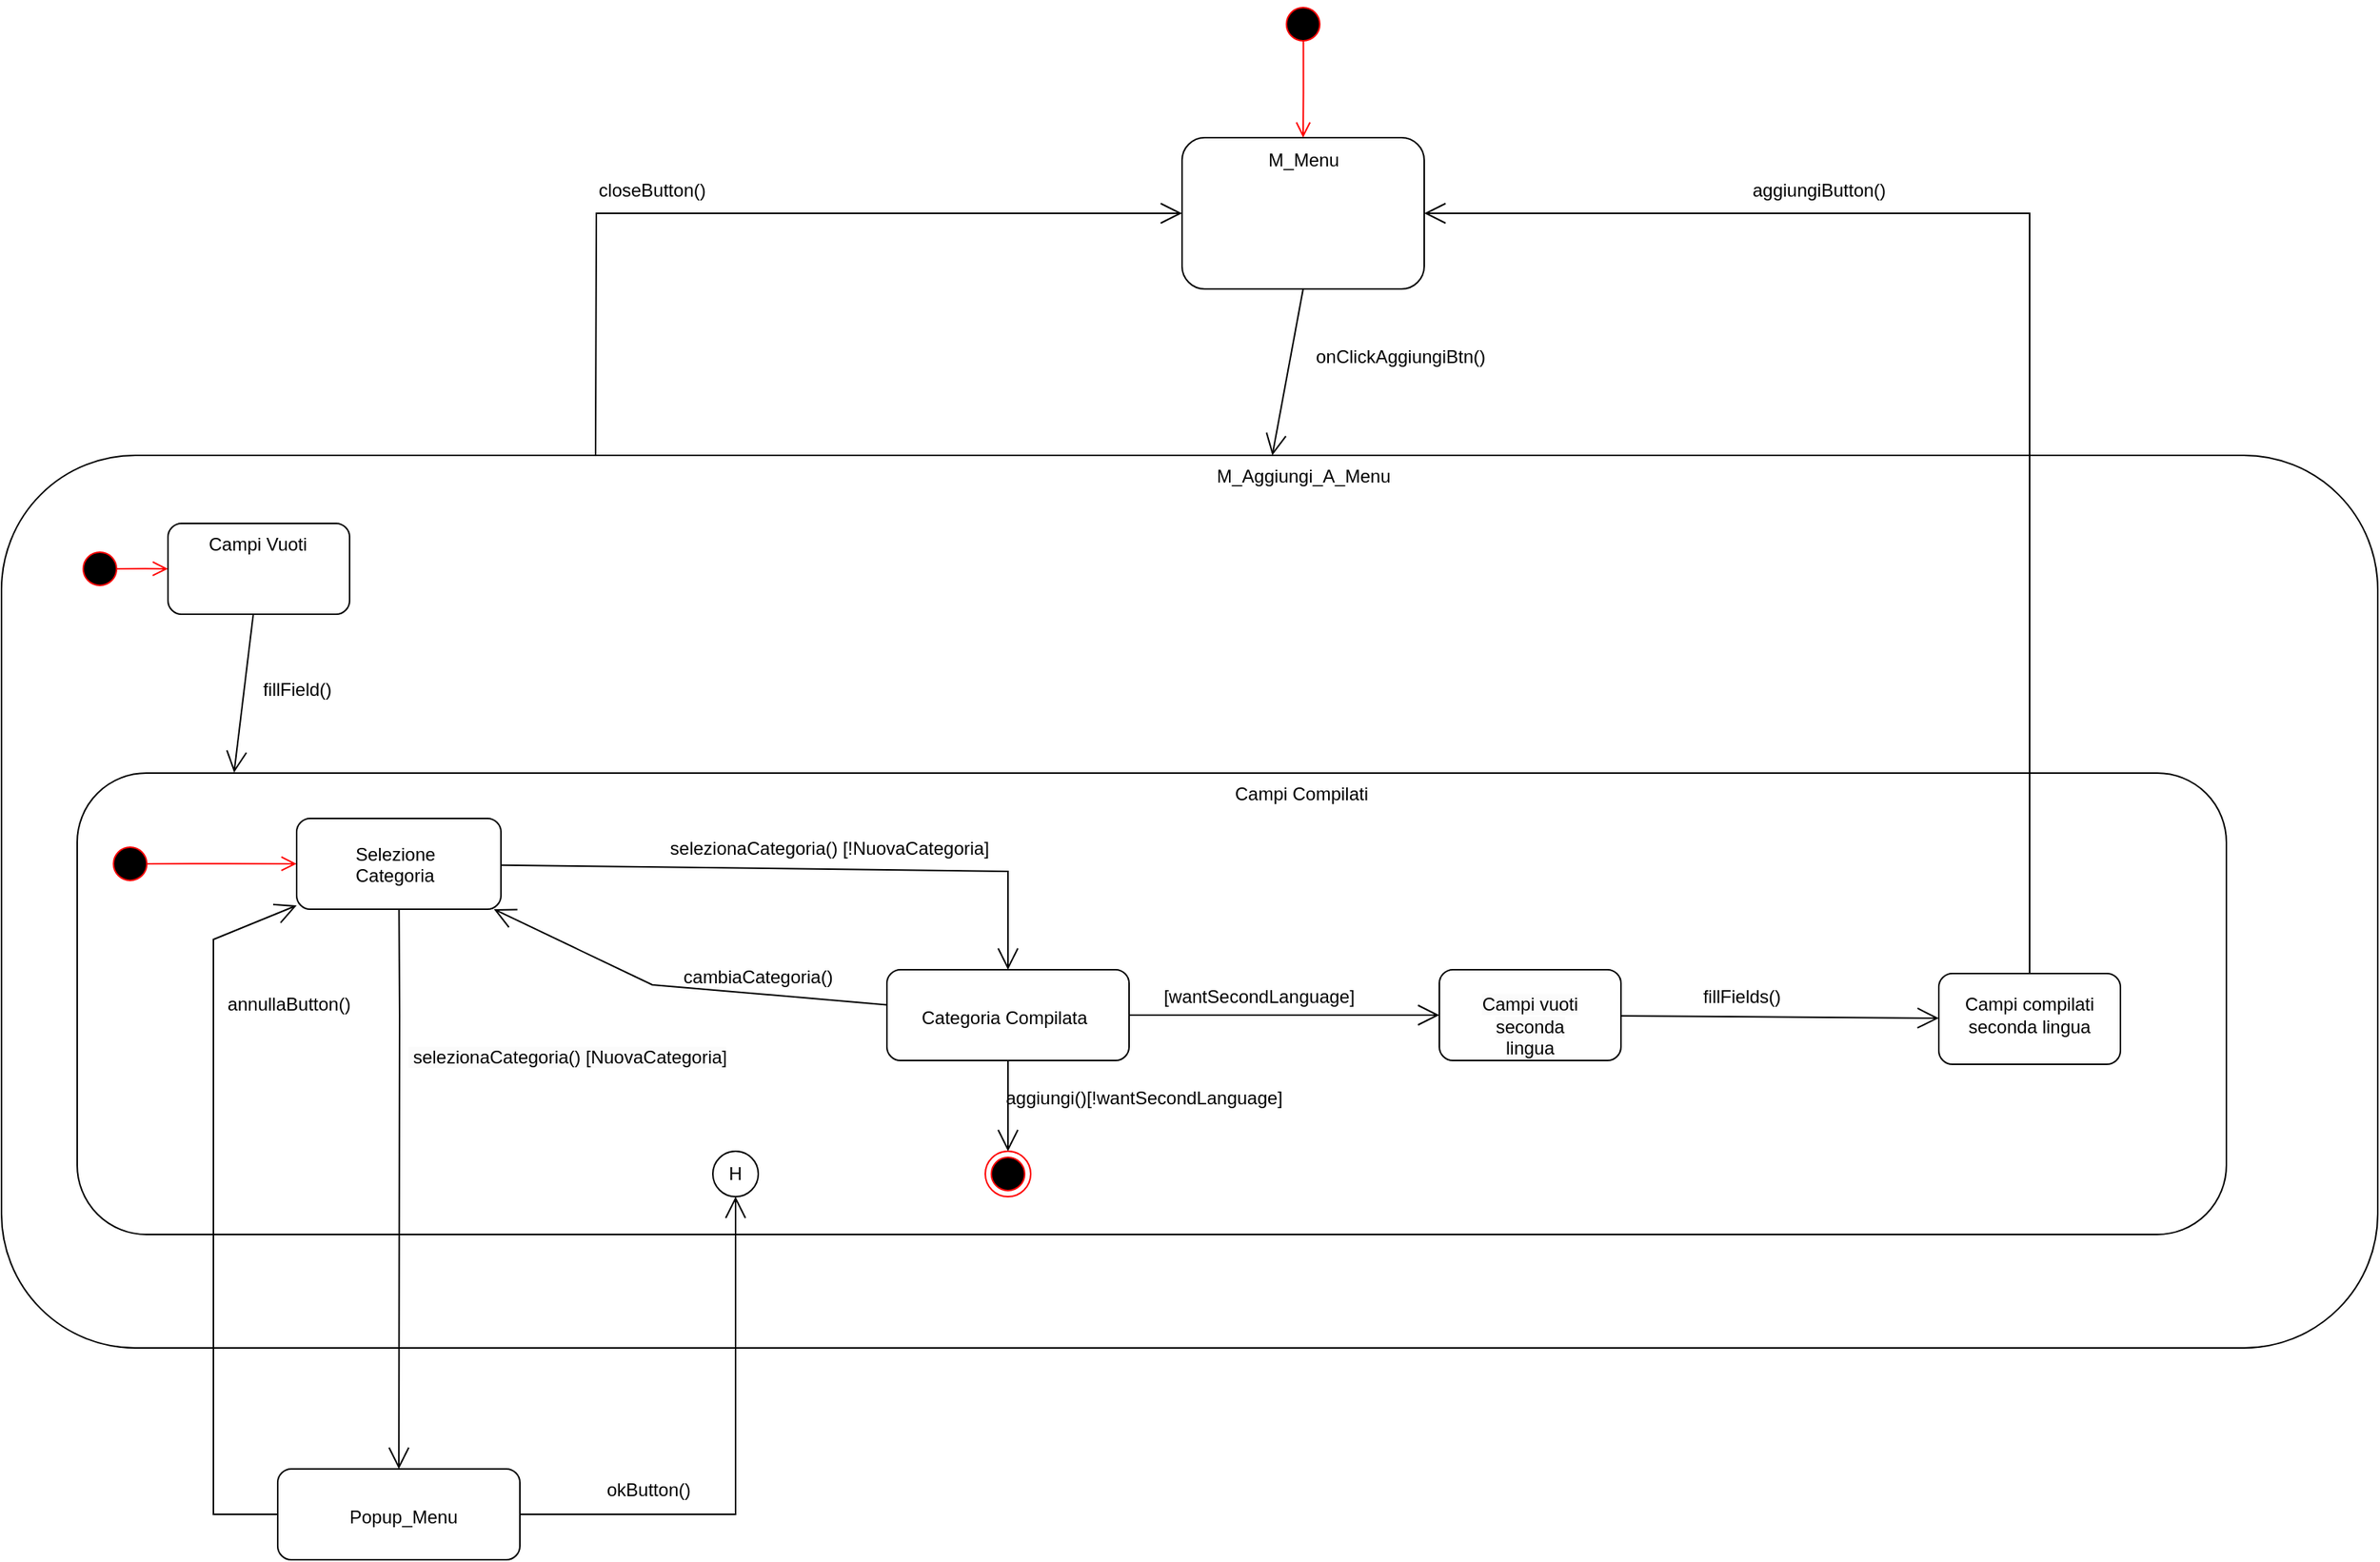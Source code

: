 <mxfile version="20.7.4" type="device"><diagram id="At-m7htaMehNILieMe4Q" name="Pagina-1"><mxGraphModel dx="2291" dy="1205" grid="1" gridSize="10" guides="1" tooltips="1" connect="1" arrows="1" fold="1" page="1" pageScale="1" pageWidth="827" pageHeight="1169" math="0" shadow="0"><root><mxCell id="0"/><mxCell id="1" parent="0"/><mxCell id="PaDlwIVz9Z597a_mAp_e-3" value="" style="rounded=1;whiteSpace=wrap;html=1;" parent="1" vertex="1"><mxGeometry x="40" y="340" width="1570" height="590" as="geometry"/></mxCell><mxCell id="PaDlwIVz9Z597a_mAp_e-1" value="" style="rounded=1;whiteSpace=wrap;html=1;" parent="1" vertex="1"><mxGeometry x="820" y="130" width="160" height="100" as="geometry"/></mxCell><mxCell id="PaDlwIVz9Z597a_mAp_e-2" value="&lt;span style=&quot;&quot;&gt;M_Menu&lt;/span&gt;" style="text;html=1;align=center;verticalAlign=middle;resizable=0;points=[];autosize=1;strokeColor=none;fillColor=none;" parent="1" vertex="1"><mxGeometry x="865" y="130" width="70" height="30" as="geometry"/></mxCell><mxCell id="PaDlwIVz9Z597a_mAp_e-4" value="" style="endArrow=open;endFill=1;endSize=12;html=1;rounded=0;exitX=0.5;exitY=1;exitDx=0;exitDy=0;" parent="1" source="PaDlwIVz9Z597a_mAp_e-1" target="PaDlwIVz9Z597a_mAp_e-3" edge="1"><mxGeometry width="160" relative="1" as="geometry"><mxPoint x="400" y="250" as="sourcePoint"/><mxPoint x="560" y="250" as="targetPoint"/></mxGeometry></mxCell><mxCell id="PaDlwIVz9Z597a_mAp_e-5" value="onClickAggiungiBtn()" style="text;html=1;align=center;verticalAlign=middle;resizable=0;points=[];autosize=1;strokeColor=none;fillColor=none;" parent="1" vertex="1"><mxGeometry x="893.75" y="260" width="140" height="30" as="geometry"/></mxCell><mxCell id="PaDlwIVz9Z597a_mAp_e-6" value="M_Aggiungi_A_Menu" style="text;whiteSpace=wrap;html=1;" parent="1" vertex="1"><mxGeometry x="841.25" y="340" width="117.5" height="30" as="geometry"/></mxCell><mxCell id="PaDlwIVz9Z597a_mAp_e-7" value="" style="rounded=1;whiteSpace=wrap;html=1;" parent="1" vertex="1"><mxGeometry x="150" y="385" width="120" height="60" as="geometry"/></mxCell><mxCell id="PaDlwIVz9Z597a_mAp_e-8" value="" style="ellipse;html=1;shape=startState;fillColor=#000000;strokeColor=#ff0000;" parent="1" vertex="1"><mxGeometry x="885" y="40" width="30" height="30" as="geometry"/></mxCell><mxCell id="PaDlwIVz9Z597a_mAp_e-9" value="" style="edgeStyle=orthogonalEdgeStyle;html=1;verticalAlign=bottom;endArrow=open;endSize=8;strokeColor=#ff0000;rounded=0;exitX=0.506;exitY=0.869;exitDx=0;exitDy=0;exitPerimeter=0;" parent="1" source="PaDlwIVz9Z597a_mAp_e-8" edge="1" target="PaDlwIVz9Z597a_mAp_e-1"><mxGeometry relative="1" as="geometry"><mxPoint x="855" y="130" as="targetPoint"/></mxGeometry></mxCell><mxCell id="PaDlwIVz9Z597a_mAp_e-11" value="" style="ellipse;html=1;shape=startState;fillColor=#000000;strokeColor=#ff0000;" parent="1" vertex="1"><mxGeometry x="90" y="400" width="30" height="30" as="geometry"/></mxCell><mxCell id="PaDlwIVz9Z597a_mAp_e-12" value="" style="edgeStyle=orthogonalEdgeStyle;html=1;verticalAlign=bottom;endArrow=open;endSize=8;strokeColor=#ff0000;rounded=0;exitX=0.863;exitY=0.498;exitDx=0;exitDy=0;entryX=0;entryY=0.5;entryDx=0;entryDy=0;exitPerimeter=0;" parent="1" source="PaDlwIVz9Z597a_mAp_e-11" target="PaDlwIVz9Z597a_mAp_e-7" edge="1"><mxGeometry relative="1" as="geometry"><mxPoint x="105" y="490" as="targetPoint"/></mxGeometry></mxCell><mxCell id="PaDlwIVz9Z597a_mAp_e-13" value="Campi Vuoti" style="text;whiteSpace=wrap;html=1;" parent="1" vertex="1"><mxGeometry x="175" y="385" width="70" height="25" as="geometry"/></mxCell><mxCell id="PaDlwIVz9Z597a_mAp_e-16" value="" style="endArrow=open;endFill=1;endSize=12;html=1;rounded=0;entryX=0.073;entryY=-0.001;entryDx=0;entryDy=0;entryPerimeter=0;" parent="1" source="PaDlwIVz9Z597a_mAp_e-7" target="PaDlwIVz9Z597a_mAp_e-46" edge="1"><mxGeometry width="160" relative="1" as="geometry"><mxPoint x="410.0" y="250.0" as="sourcePoint"/><mxPoint x="342.5" y="415" as="targetPoint"/></mxGeometry></mxCell><mxCell id="PaDlwIVz9Z597a_mAp_e-18" value="fillField()" style="text;html=1;align=center;verticalAlign=middle;resizable=0;points=[];autosize=1;strokeColor=none;fillColor=none;" parent="1" vertex="1"><mxGeometry x="200" y="480" width="70" height="30" as="geometry"/></mxCell><mxCell id="PaDlwIVz9Z597a_mAp_e-46" value="" style="rounded=1;whiteSpace=wrap;html=1;" parent="1" vertex="1"><mxGeometry x="90" y="550" width="1420" height="305" as="geometry"/></mxCell><mxCell id="PaDlwIVz9Z597a_mAp_e-47" value="Campi Compilati" style="text;whiteSpace=wrap;html=1;" parent="1" vertex="1"><mxGeometry x="852.5" y="550" width="95" height="25" as="geometry"/></mxCell><mxCell id="PaDlwIVz9Z597a_mAp_e-48" value="" style="ellipse;html=1;shape=startState;fillColor=#000000;strokeColor=#ff0000;" parent="1" vertex="1"><mxGeometry x="110" y="595" width="30" height="30" as="geometry"/></mxCell><mxCell id="PaDlwIVz9Z597a_mAp_e-49" value="" style="edgeStyle=orthogonalEdgeStyle;html=1;verticalAlign=bottom;endArrow=open;endSize=8;strokeColor=#ff0000;rounded=0;exitX=0.863;exitY=0.498;exitDx=0;exitDy=0;exitPerimeter=0;" parent="1" source="PaDlwIVz9Z597a_mAp_e-48" edge="1" target="PaDlwIVz9Z597a_mAp_e-50"><mxGeometry relative="1" as="geometry"><mxPoint x="225" y="665" as="targetPoint"/></mxGeometry></mxCell><mxCell id="PaDlwIVz9Z597a_mAp_e-50" value="" style="rounded=1;whiteSpace=wrap;html=1;" parent="1" vertex="1"><mxGeometry x="235" y="580" width="135" height="60" as="geometry"/></mxCell><mxCell id="PaDlwIVz9Z597a_mAp_e-52" value="Selezione Categoria" style="text;whiteSpace=wrap;html=1;" parent="1" vertex="1"><mxGeometry x="272" y="590" width="61" height="25" as="geometry"/></mxCell><mxCell id="PaDlwIVz9Z597a_mAp_e-23" value="" style="rounded=1;whiteSpace=wrap;html=1;" parent="1" vertex="1"><mxGeometry x="625" y="680" width="160" height="60" as="geometry"/></mxCell><mxCell id="PaDlwIVz9Z597a_mAp_e-24" value="Categoria Compilata" style="text;whiteSpace=wrap;html=1;" parent="1" vertex="1"><mxGeometry x="646.25" y="697.5" width="117.5" height="25" as="geometry"/></mxCell><mxCell id="PaDlwIVz9Z597a_mAp_e-26" value="" style="rounded=1;whiteSpace=wrap;html=1;" parent="1" vertex="1"><mxGeometry x="222.49" y="1010" width="160" height="60" as="geometry"/></mxCell><mxCell id="PaDlwIVz9Z597a_mAp_e-27" value="Popup_Menu" style="text;whiteSpace=wrap;html=1;" parent="1" vertex="1"><mxGeometry x="268.12" y="1027.5" width="68.75" height="25" as="geometry"/></mxCell><mxCell id="PaDlwIVz9Z597a_mAp_e-30" value="" style="endArrow=open;endFill=1;endSize=12;html=1;rounded=0;exitX=1;exitY=0.5;exitDx=0;exitDy=0;" parent="1" source="PaDlwIVz9Z597a_mAp_e-26" target="vVrnVzHNoRPVfBmC51aE-14" edge="1"><mxGeometry width="160" relative="1" as="geometry"><mxPoint x="227.5" y="625" as="sourcePoint"/><mxPoint x="530" y="1030" as="targetPoint"/><Array as="points"><mxPoint x="525" y="1040"/></Array></mxGeometry></mxCell><mxCell id="PaDlwIVz9Z597a_mAp_e-31" value="okButton()" style="text;whiteSpace=wrap;html=1;" parent="1" vertex="1"><mxGeometry x="437.5" y="1010" width="57.5" height="25" as="geometry"/></mxCell><mxCell id="PaDlwIVz9Z597a_mAp_e-40" value="" style="endArrow=open;endFill=1;endSize=12;html=1;rounded=0;" parent="1" target="PaDlwIVz9Z597a_mAp_e-26" edge="1" source="PaDlwIVz9Z597a_mAp_e-50"><mxGeometry width="160" relative="1" as="geometry"><mxPoint x="365" y="675" as="sourcePoint"/><mxPoint x="402.5" y="610" as="targetPoint"/><Array as="points"><mxPoint x="303" y="710"/></Array></mxGeometry></mxCell><mxCell id="PaDlwIVz9Z597a_mAp_e-53" value="" style="endArrow=open;endFill=1;endSize=12;html=1;rounded=0;" parent="1" source="PaDlwIVz9Z597a_mAp_e-50" target="PaDlwIVz9Z597a_mAp_e-23" edge="1"><mxGeometry width="160" relative="1" as="geometry"><mxPoint x="245" y="650" as="sourcePoint"/><mxPoint x="405" y="650" as="targetPoint"/><Array as="points"><mxPoint x="705" y="615"/></Array></mxGeometry></mxCell><mxCell id="PaDlwIVz9Z597a_mAp_e-25" value="&amp;nbsp;selezionaCategoria() [!NuovaCategoria]" style="text;html=1;align=center;verticalAlign=middle;resizable=0;points=[];autosize=1;strokeColor=none;fillColor=none;" parent="1" vertex="1"><mxGeometry x="465" y="585" width="240" height="30" as="geometry"/></mxCell><mxCell id="vVrnVzHNoRPVfBmC51aE-1" value="&#10;&lt;span style=&quot;color: rgb(0, 0, 0); font-family: Helvetica; font-size: 12px; font-style: normal; font-variant-ligatures: normal; font-variant-caps: normal; font-weight: 400; letter-spacing: normal; orphans: 2; text-align: center; text-indent: 0px; text-transform: none; widows: 2; word-spacing: 0px; -webkit-text-stroke-width: 0px; background-color: rgb(251, 251, 251); text-decoration-thickness: initial; text-decoration-style: initial; text-decoration-color: initial; float: none; display: inline !important;&quot;&gt;&amp;nbsp;selezionaCategoria() [NuovaCategoria]&lt;/span&gt;&#10;&#10;" style="text;html=1;strokeColor=none;fillColor=none;align=center;verticalAlign=middle;whiteSpace=wrap;rounded=0;" vertex="1" parent="1"><mxGeometry x="299" y="730" width="230" height="30" as="geometry"/></mxCell><mxCell id="vVrnVzHNoRPVfBmC51aE-6" value="" style="endArrow=open;endFill=1;endSize=12;html=1;rounded=0;" edge="1" parent="1" source="PaDlwIVz9Z597a_mAp_e-23" target="vVrnVzHNoRPVfBmC51aE-21"><mxGeometry width="160" relative="1" as="geometry"><mxPoint x="1110" y="680" as="sourcePoint"/><mxPoint x="1010" y="708.638" as="targetPoint"/></mxGeometry></mxCell><mxCell id="vVrnVzHNoRPVfBmC51aE-7" value="" style="endArrow=open;endFill=1;endSize=12;html=1;rounded=0;" edge="1" parent="1" source="PaDlwIVz9Z597a_mAp_e-23" target="vVrnVzHNoRPVfBmC51aE-8"><mxGeometry width="160" relative="1" as="geometry"><mxPoint x="1110" y="680" as="sourcePoint"/><mxPoint x="1270" y="680" as="targetPoint"/></mxGeometry></mxCell><mxCell id="vVrnVzHNoRPVfBmC51aE-8" value="" style="ellipse;html=1;shape=endState;fillColor=#000000;strokeColor=#ff0000;" vertex="1" parent="1"><mxGeometry x="690" y="800" width="30" height="30" as="geometry"/></mxCell><mxCell id="vVrnVzHNoRPVfBmC51aE-9" value="aggiungi()[!wantSecondLanguage]" style="text;html=1;strokeColor=none;fillColor=none;align=center;verticalAlign=middle;whiteSpace=wrap;rounded=0;" vertex="1" parent="1"><mxGeometry x="700" y="750" width="190" height="30" as="geometry"/></mxCell><mxCell id="vVrnVzHNoRPVfBmC51aE-10" value="[wantSecondLanguage]" style="text;html=1;strokeColor=none;fillColor=none;align=center;verticalAlign=middle;whiteSpace=wrap;rounded=0;" vertex="1" parent="1"><mxGeometry x="841.25" y="682.5" width="60" height="30" as="geometry"/></mxCell><mxCell id="vVrnVzHNoRPVfBmC51aE-11" value="" style="rounded=1;whiteSpace=wrap;html=1;" vertex="1" parent="1"><mxGeometry x="1320" y="682.5" width="120" height="60" as="geometry"/></mxCell><mxCell id="vVrnVzHNoRPVfBmC51aE-12" value="Campi compilati seconda lingua" style="text;html=1;strokeColor=none;fillColor=none;align=center;verticalAlign=middle;whiteSpace=wrap;rounded=0;" vertex="1" parent="1"><mxGeometry x="1330" y="695" width="100" height="30" as="geometry"/></mxCell><mxCell id="vVrnVzHNoRPVfBmC51aE-14" value="" style="ellipse;whiteSpace=wrap;html=1;aspect=fixed;" vertex="1" parent="1"><mxGeometry x="510" y="800" width="30" height="30" as="geometry"/></mxCell><mxCell id="vVrnVzHNoRPVfBmC51aE-15" value="H" style="text;html=1;strokeColor=none;fillColor=none;align=center;verticalAlign=middle;whiteSpace=wrap;rounded=0;" vertex="1" parent="1"><mxGeometry x="495" y="800" width="60" height="30" as="geometry"/></mxCell><mxCell id="vVrnVzHNoRPVfBmC51aE-16" value="" style="endArrow=open;endFill=1;endSize=12;html=1;rounded=0;" edge="1" parent="1" source="PaDlwIVz9Z597a_mAp_e-23" target="PaDlwIVz9Z597a_mAp_e-50"><mxGeometry width="160" relative="1" as="geometry"><mxPoint x="570" y="800" as="sourcePoint"/><mxPoint x="730" y="800" as="targetPoint"/><Array as="points"><mxPoint x="470" y="690"/></Array></mxGeometry></mxCell><mxCell id="vVrnVzHNoRPVfBmC51aE-20" value="cambiaCategoria()" style="text;html=1;strokeColor=none;fillColor=none;align=center;verticalAlign=middle;whiteSpace=wrap;rounded=0;" vertex="1" parent="1"><mxGeometry x="510" y="670" width="60" height="30" as="geometry"/></mxCell><mxCell id="vVrnVzHNoRPVfBmC51aE-21" value="" style="rounded=1;whiteSpace=wrap;html=1;" vertex="1" parent="1"><mxGeometry x="990" y="680" width="120" height="60" as="geometry"/></mxCell><mxCell id="vVrnVzHNoRPVfBmC51aE-22" value="&lt;br&gt;&lt;span style=&quot;color: rgb(0, 0, 0); font-family: Helvetica; font-size: 12px; font-style: normal; font-variant-ligatures: normal; font-variant-caps: normal; font-weight: 400; letter-spacing: normal; orphans: 2; text-align: center; text-indent: 0px; text-transform: none; widows: 2; word-spacing: 0px; -webkit-text-stroke-width: 0px; background-color: rgb(251, 251, 251); text-decoration-thickness: initial; text-decoration-style: initial; text-decoration-color: initial; float: none; display: inline !important;&quot;&gt;Campi vuoti seconda lingua&lt;/span&gt;&lt;br&gt;" style="text;html=1;strokeColor=none;fillColor=none;align=center;verticalAlign=middle;whiteSpace=wrap;rounded=0;" vertex="1" parent="1"><mxGeometry x="1010" y="695" width="80" height="30" as="geometry"/></mxCell><mxCell id="vVrnVzHNoRPVfBmC51aE-23" value="" style="endArrow=open;endFill=1;endSize=12;html=1;rounded=0;" edge="1" parent="1" source="vVrnVzHNoRPVfBmC51aE-21" target="vVrnVzHNoRPVfBmC51aE-11"><mxGeometry width="160" relative="1" as="geometry"><mxPoint x="860" y="770" as="sourcePoint"/><mxPoint x="1020" y="770" as="targetPoint"/></mxGeometry></mxCell><mxCell id="vVrnVzHNoRPVfBmC51aE-24" value="fillFields()" style="text;html=1;strokeColor=none;fillColor=none;align=center;verticalAlign=middle;whiteSpace=wrap;rounded=0;" vertex="1" parent="1"><mxGeometry x="1160" y="682.5" width="60" height="30" as="geometry"/></mxCell><mxCell id="vVrnVzHNoRPVfBmC51aE-25" value="" style="endArrow=open;endFill=1;endSize=12;html=1;rounded=0;" edge="1" parent="1" source="PaDlwIVz9Z597a_mAp_e-26" target="PaDlwIVz9Z597a_mAp_e-50"><mxGeometry width="160" relative="1" as="geometry"><mxPoint x="350" y="780" as="sourcePoint"/><mxPoint x="510" y="780" as="targetPoint"/><Array as="points"><mxPoint x="180" y="1040"/><mxPoint x="180" y="660"/></Array></mxGeometry></mxCell><mxCell id="vVrnVzHNoRPVfBmC51aE-26" value="annullaButton()" style="text;html=1;strokeColor=none;fillColor=none;align=center;verticalAlign=middle;whiteSpace=wrap;rounded=0;" vertex="1" parent="1"><mxGeometry x="200" y="687.5" width="60" height="30" as="geometry"/></mxCell><mxCell id="vVrnVzHNoRPVfBmC51aE-27" value="" style="endArrow=open;endFill=1;endSize=12;html=1;rounded=0;" edge="1" parent="1" source="vVrnVzHNoRPVfBmC51aE-11" target="PaDlwIVz9Z597a_mAp_e-1"><mxGeometry width="160" relative="1" as="geometry"><mxPoint x="930" y="430" as="sourcePoint"/><mxPoint x="1090" y="430" as="targetPoint"/><Array as="points"><mxPoint x="1380" y="180"/></Array></mxGeometry></mxCell><mxCell id="vVrnVzHNoRPVfBmC51aE-28" value="aggiungiButton()" style="text;html=1;strokeColor=none;fillColor=none;align=center;verticalAlign=middle;whiteSpace=wrap;rounded=0;" vertex="1" parent="1"><mxGeometry x="1211" y="150" width="60" height="30" as="geometry"/></mxCell><mxCell id="vVrnVzHNoRPVfBmC51aE-29" value="" style="endArrow=open;endFill=1;endSize=12;html=1;rounded=0;exitX=0.25;exitY=0;exitDx=0;exitDy=0;" edge="1" parent="1" source="PaDlwIVz9Z597a_mAp_e-3" target="PaDlwIVz9Z597a_mAp_e-1"><mxGeometry width="160" relative="1" as="geometry"><mxPoint x="930" y="430" as="sourcePoint"/><mxPoint x="1090" y="430" as="targetPoint"/><Array as="points"><mxPoint x="433" y="180"/></Array></mxGeometry></mxCell><mxCell id="vVrnVzHNoRPVfBmC51aE-30" value="closeButton()" style="text;html=1;strokeColor=none;fillColor=none;align=center;verticalAlign=middle;whiteSpace=wrap;rounded=0;" vertex="1" parent="1"><mxGeometry x="440" y="150" width="60" height="30" as="geometry"/></mxCell></root></mxGraphModel></diagram></mxfile>